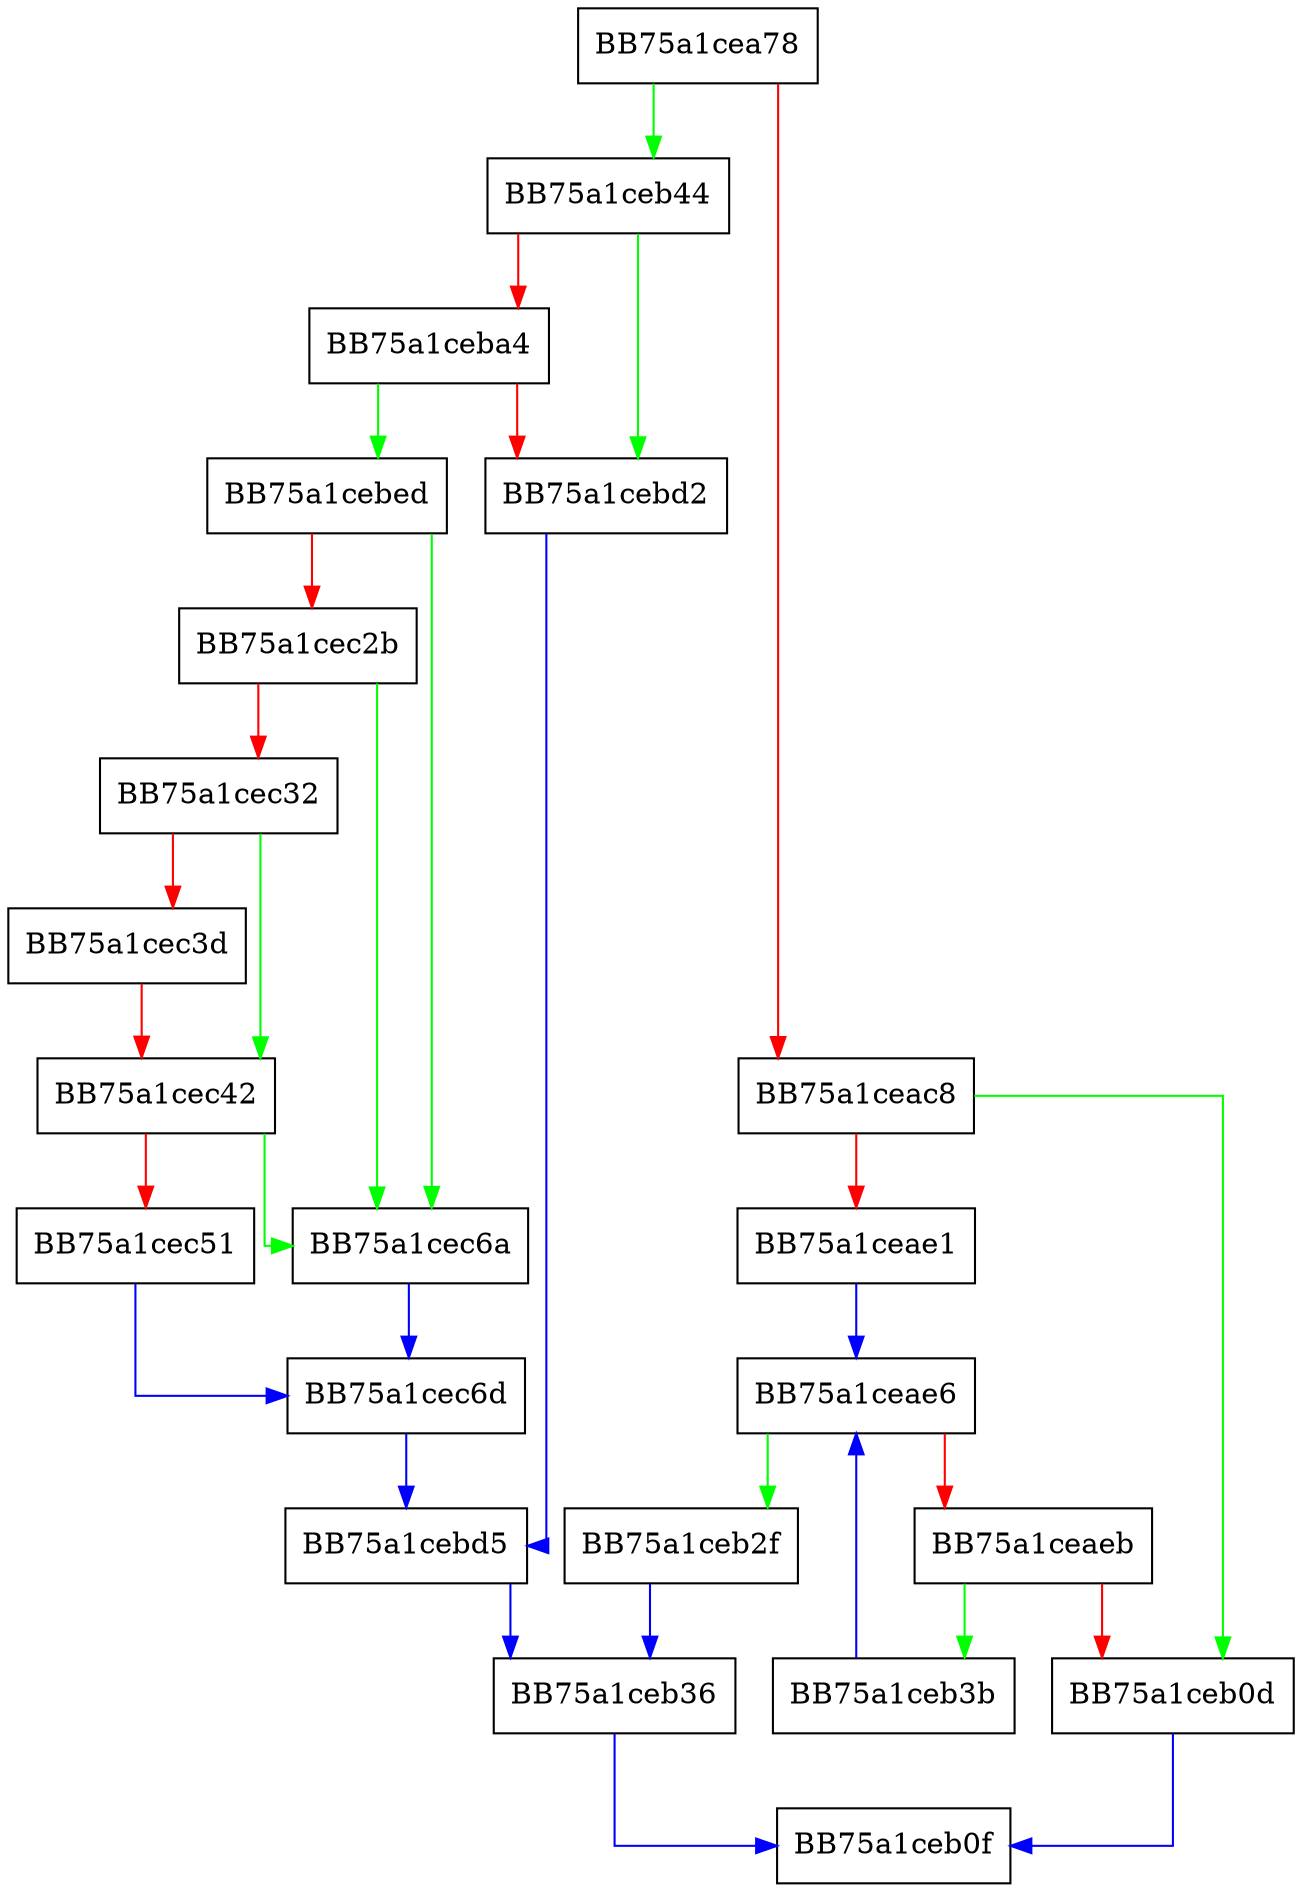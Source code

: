 digraph splitMatch {
  node [shape="box"];
  graph [splines=ortho];
  BB75a1cea78 -> BB75a1ceb44 [color="green"];
  BB75a1cea78 -> BB75a1ceac8 [color="red"];
  BB75a1ceac8 -> BB75a1ceb0d [color="green"];
  BB75a1ceac8 -> BB75a1ceae1 [color="red"];
  BB75a1ceae1 -> BB75a1ceae6 [color="blue"];
  BB75a1ceae6 -> BB75a1ceb2f [color="green"];
  BB75a1ceae6 -> BB75a1ceaeb [color="red"];
  BB75a1ceaeb -> BB75a1ceb3b [color="green"];
  BB75a1ceaeb -> BB75a1ceb0d [color="red"];
  BB75a1ceb0d -> BB75a1ceb0f [color="blue"];
  BB75a1ceb2f -> BB75a1ceb36 [color="blue"];
  BB75a1ceb36 -> BB75a1ceb0f [color="blue"];
  BB75a1ceb3b -> BB75a1ceae6 [color="blue"];
  BB75a1ceb44 -> BB75a1cebd2 [color="green"];
  BB75a1ceb44 -> BB75a1ceba4 [color="red"];
  BB75a1ceba4 -> BB75a1cebed [color="green"];
  BB75a1ceba4 -> BB75a1cebd2 [color="red"];
  BB75a1cebd2 -> BB75a1cebd5 [color="blue"];
  BB75a1cebd5 -> BB75a1ceb36 [color="blue"];
  BB75a1cebed -> BB75a1cec6a [color="green"];
  BB75a1cebed -> BB75a1cec2b [color="red"];
  BB75a1cec2b -> BB75a1cec6a [color="green"];
  BB75a1cec2b -> BB75a1cec32 [color="red"];
  BB75a1cec32 -> BB75a1cec42 [color="green"];
  BB75a1cec32 -> BB75a1cec3d [color="red"];
  BB75a1cec3d -> BB75a1cec42 [color="red"];
  BB75a1cec42 -> BB75a1cec6a [color="green"];
  BB75a1cec42 -> BB75a1cec51 [color="red"];
  BB75a1cec51 -> BB75a1cec6d [color="blue"];
  BB75a1cec6a -> BB75a1cec6d [color="blue"];
  BB75a1cec6d -> BB75a1cebd5 [color="blue"];
}